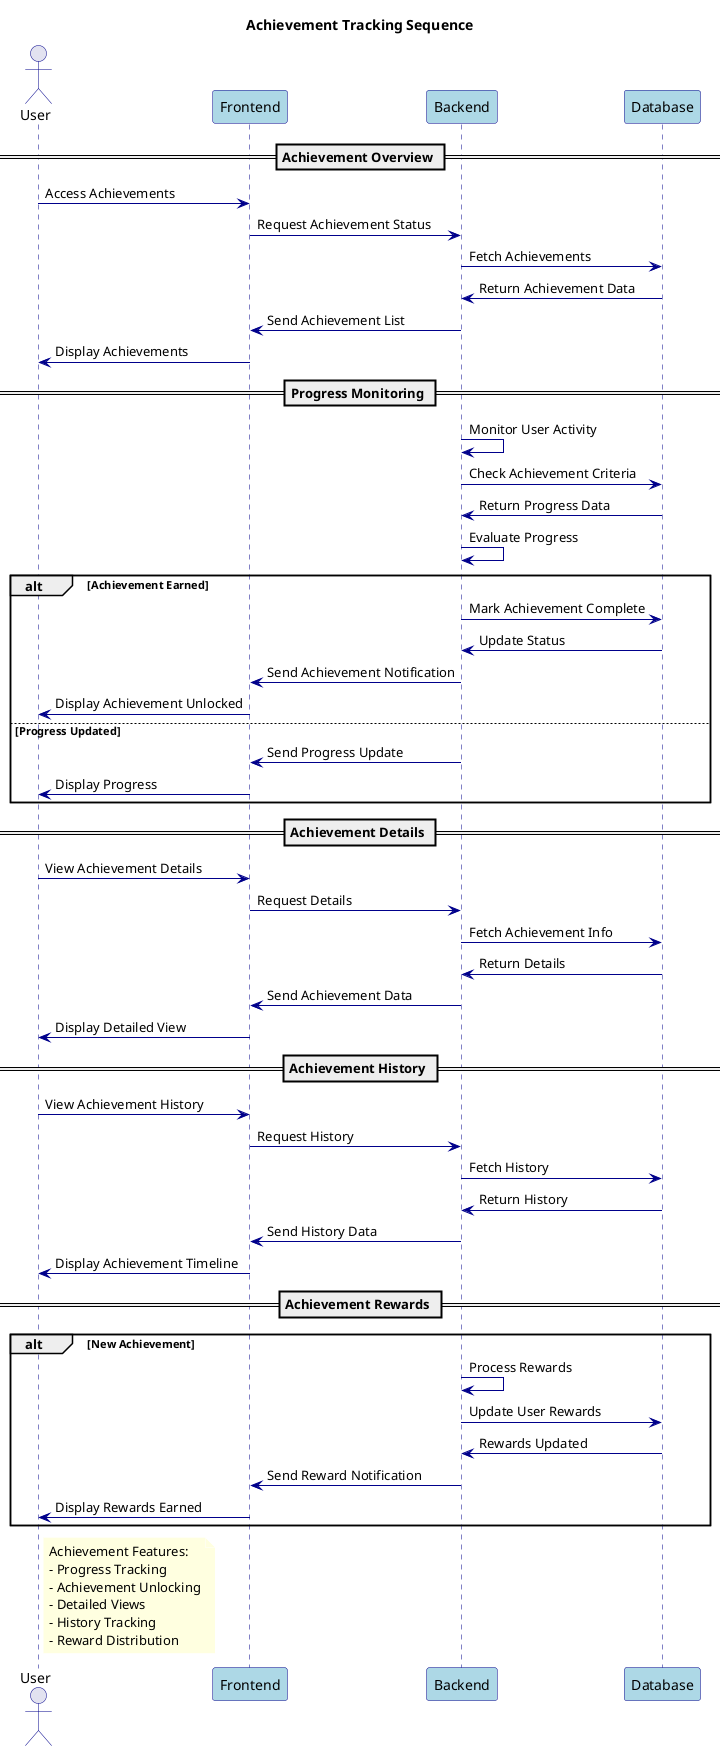 @startuml AchievementTracking

' Styling
skinparam backgroundColor white
skinparam sequence {
    ArrowColor DarkBlue
    ActorBorderColor DarkBlue
    LifeLineBorderColor DarkBlue
    ParticipantBorderColor DarkBlue
    ParticipantBackgroundColor LightBlue
}
skinparam note {
    BackgroundColor LightYellow
    BorderColor DarkYellow
    FontColor Black
}

title Achievement Tracking Sequence

actor User
participant "Frontend" as FE
participant "Backend" as BE
participant "Database" as DB

== Achievement Overview ==

User -> FE: Access Achievements
FE -> BE: Request Achievement Status
BE -> DB: Fetch Achievements
DB -> BE: Return Achievement Data
BE -> FE: Send Achievement List
FE -> User: Display Achievements

== Progress Monitoring ==

BE -> BE: Monitor User Activity
BE -> DB: Check Achievement Criteria
DB -> BE: Return Progress Data
BE -> BE: Evaluate Progress
alt Achievement Earned
    BE -> DB: Mark Achievement Complete
    DB -> BE: Update Status
    BE -> FE: Send Achievement Notification
    FE -> User: Display Achievement Unlocked
else Progress Updated
    BE -> FE: Send Progress Update
    FE -> User: Display Progress
end

== Achievement Details ==

User -> FE: View Achievement Details
FE -> BE: Request Details
BE -> DB: Fetch Achievement Info
DB -> BE: Return Details
BE -> FE: Send Achievement Data
FE -> User: Display Detailed View

== Achievement History ==

User -> FE: View Achievement History
FE -> BE: Request History
BE -> DB: Fetch History
DB -> BE: Return History
BE -> FE: Send History Data
FE -> User: Display Achievement Timeline

== Achievement Rewards ==

alt New Achievement
    BE -> BE: Process Rewards
    BE -> DB: Update User Rewards
    DB -> BE: Rewards Updated
    BE -> FE: Send Reward Notification
    FE -> User: Display Rewards Earned
end

note right of User
  Achievement Features:
  - Progress Tracking
  - Achievement Unlocking
  - Detailed Views
  - History Tracking
  - Reward Distribution
end note

@enduml 